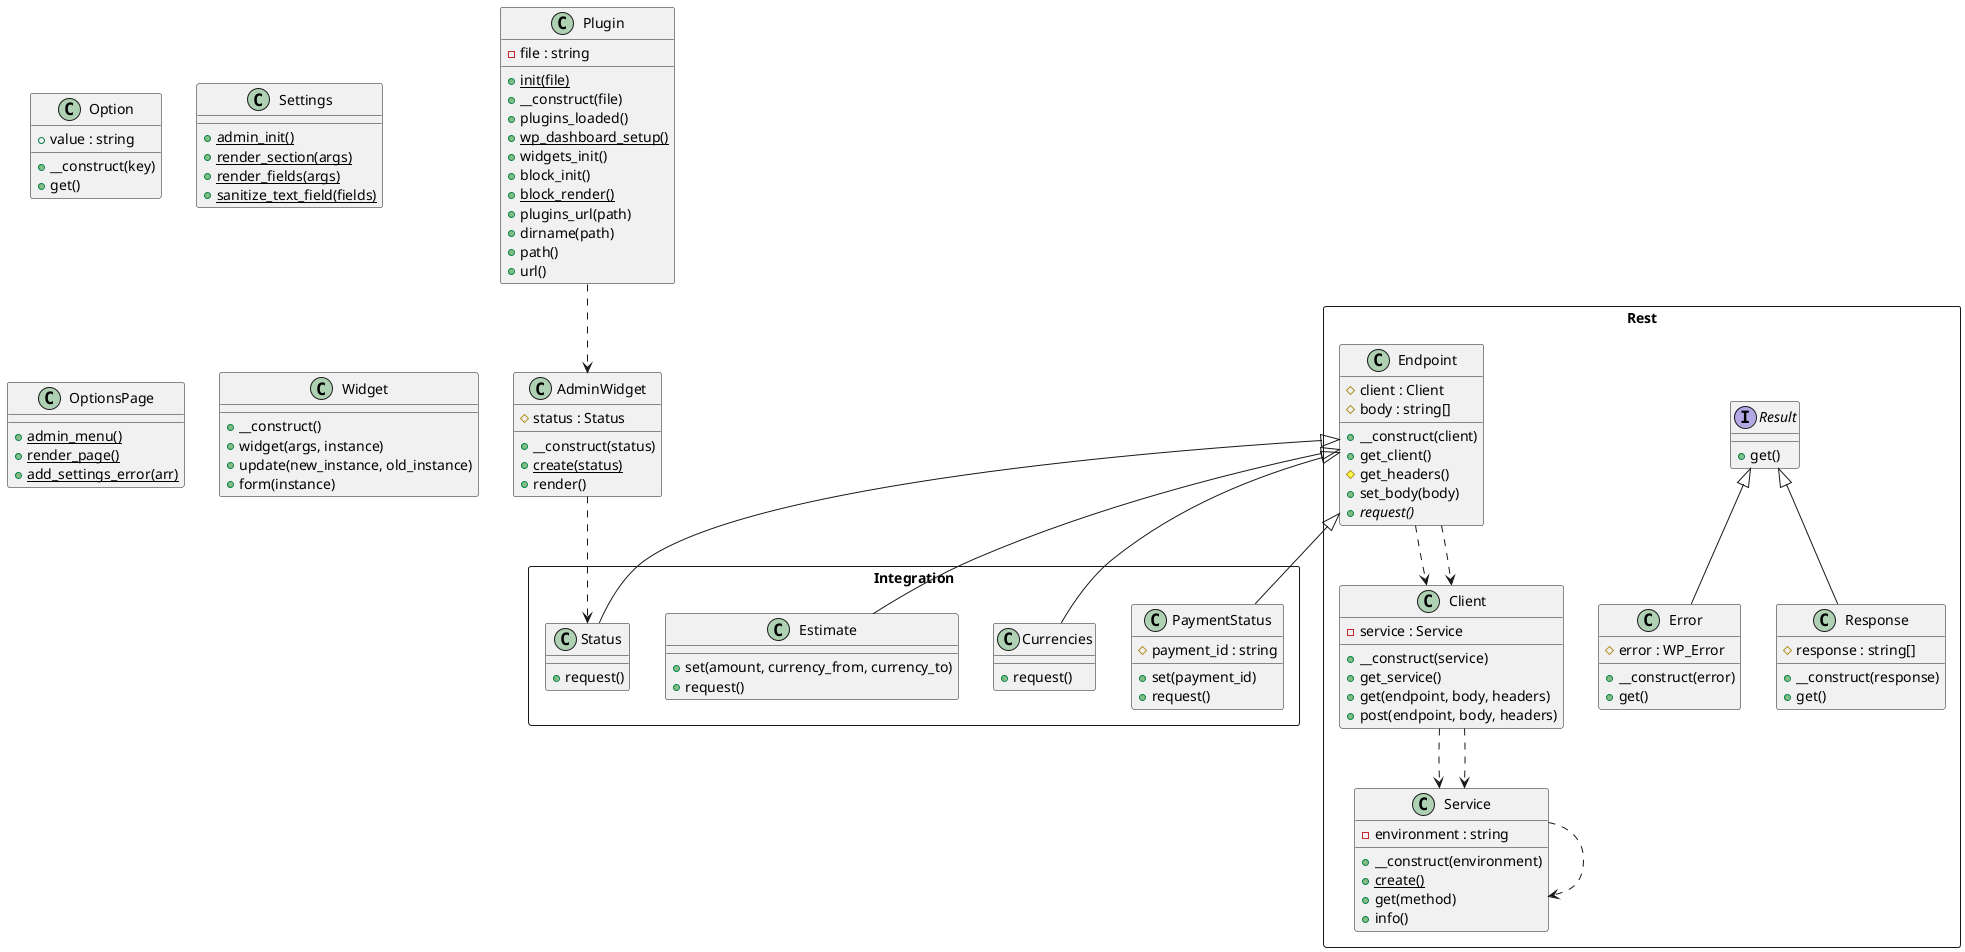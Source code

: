 @startuml class-diagram
  class Option {
    +value : string
    +__construct(key)
    +get()
  }
  class Settings {
    {static} +admin_init()
    {static} +render_section(args)
    {static} +render_fields(args)
    {static} +sanitize_text_field(fields)
  }
  class Plugin {
    -file : string
    {static} +init(file)
    +__construct(file)
    +plugins_loaded()
    {static} +wp_dashboard_setup()
    +widgets_init()
    +block_init()
    {static} +block_render()
    +plugins_url(path)
    +dirname(path)
    +path()
    +url()
  }
  class AdminWidget {
    #status : Status
    +__construct(status)
    {static} +create(status)
    +render()
  }
  class OptionsPage {
    {static} +admin_menu()
    {static} +render_page()
    {static} +add_settings_error(arr)
  }
  class Widget {
    +__construct()
    +widget(args, instance)
    +update(new_instance, old_instance)
    +form(instance)
  }
  package Integration as Integration <<Rectangle>> {
    class Integration.Status {
      +request()
    }
    class Integration.Currencies {
      +request()
    }
    class Integration.Estimate {
      +set(amount, currency_from, currency_to)
      +request()
    }
    class Integration.PaymentStatus {
      #payment_id : string
      +set(payment_id)
      +request()
    }
  }
  package Rest as Rest <<Rectangle>> {
    interface Rest.Result {
      +get()
    }
    class Rest.Error {
      #error : WP_Error
      +__construct(error)
      +get()
    }
    class Rest.Service {
      -environment : string
      +__construct(environment)
      {static} +create()
      +get(method)
      +info()
    }
    class Rest.Client {
      -service : Service
      +__construct(service)
      +get_service()
      +get(endpoint, body, headers)
      +post(endpoint, body, headers)
    }
    class Rest.Response {
      #response : string[]
      +__construct(response)
      +get()
    }
    class Rest.Endpoint {
      #client : Client
      #body : string[]
      +__construct(client)
      +get_client()
      #get_headers()
      +set_body(body)
      {abstract} +request()
    }
  }
  AdminWidget ..> Integration.Status
  Plugin ..> AdminWidget
  Rest.Client ..> Rest.Service
  Rest.Client ..> Rest.Service
  Rest.Endpoint ..> Rest.Client
  Rest.Endpoint ..> Rest.Client
  Rest.Endpoint <|-- Integration.Currencies
  Rest.Endpoint <|-- Integration.Estimate
  Rest.Endpoint <|-- Integration.PaymentStatus
  Rest.Endpoint <|-- Integration.Status
  Rest.Result <|-- Rest.Error
  Rest.Result <|-- Rest.Response
  Rest.Service ..> Rest.Service
@enduml
